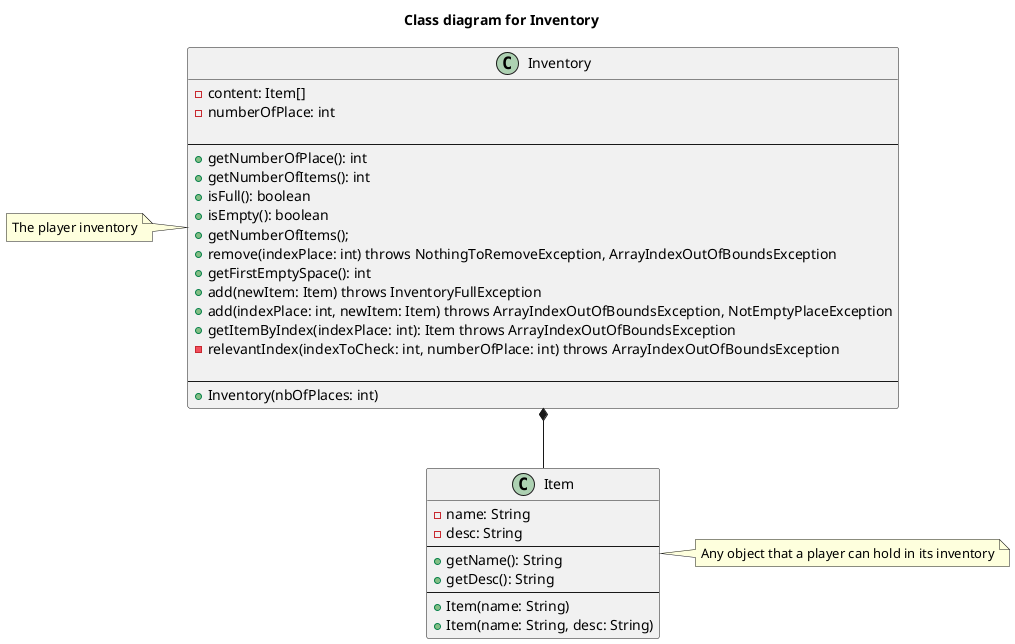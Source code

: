 @startuml
'https://plantuml.com/class-diagram

title "Class diagram for Inventory"

class Inventory {
- content: Item[]
- numberOfPlace: int

----
+ getNumberOfPlace(): int
+ getNumberOfItems(): int
+ isFull(): boolean
+ isEmpty(): boolean
+ getNumberOfItems();
+ remove(indexPlace: int) throws NothingToRemoveException, ArrayIndexOutOfBoundsException
+ getFirstEmptySpace(): int
' Get the index of the first free space in the inventory
+ add(newItem: Item) throws InventoryFullException
+ add(indexPlace: int, newItem: Item) throws ArrayIndexOutOfBoundsException, NotEmptyPlaceException
+ getItemByIndex(indexPlace: int): Item throws ArrayIndexOutOfBoundsException
- relevantIndex(indexToCheck: int, numberOfPlace: int) throws ArrayIndexOutOfBoundsException

----
+ Inventory(nbOfPlaces: int)
}
note left : The player inventory

class Item {
- name: String
- desc: String
----
+ getName(): String
+ getDesc(): String
----
+ Item(name: String)
+ Item(name: String, desc: String)
}
note right : Any object that a player can hold in its inventory


Inventory *-- Item


@enduml